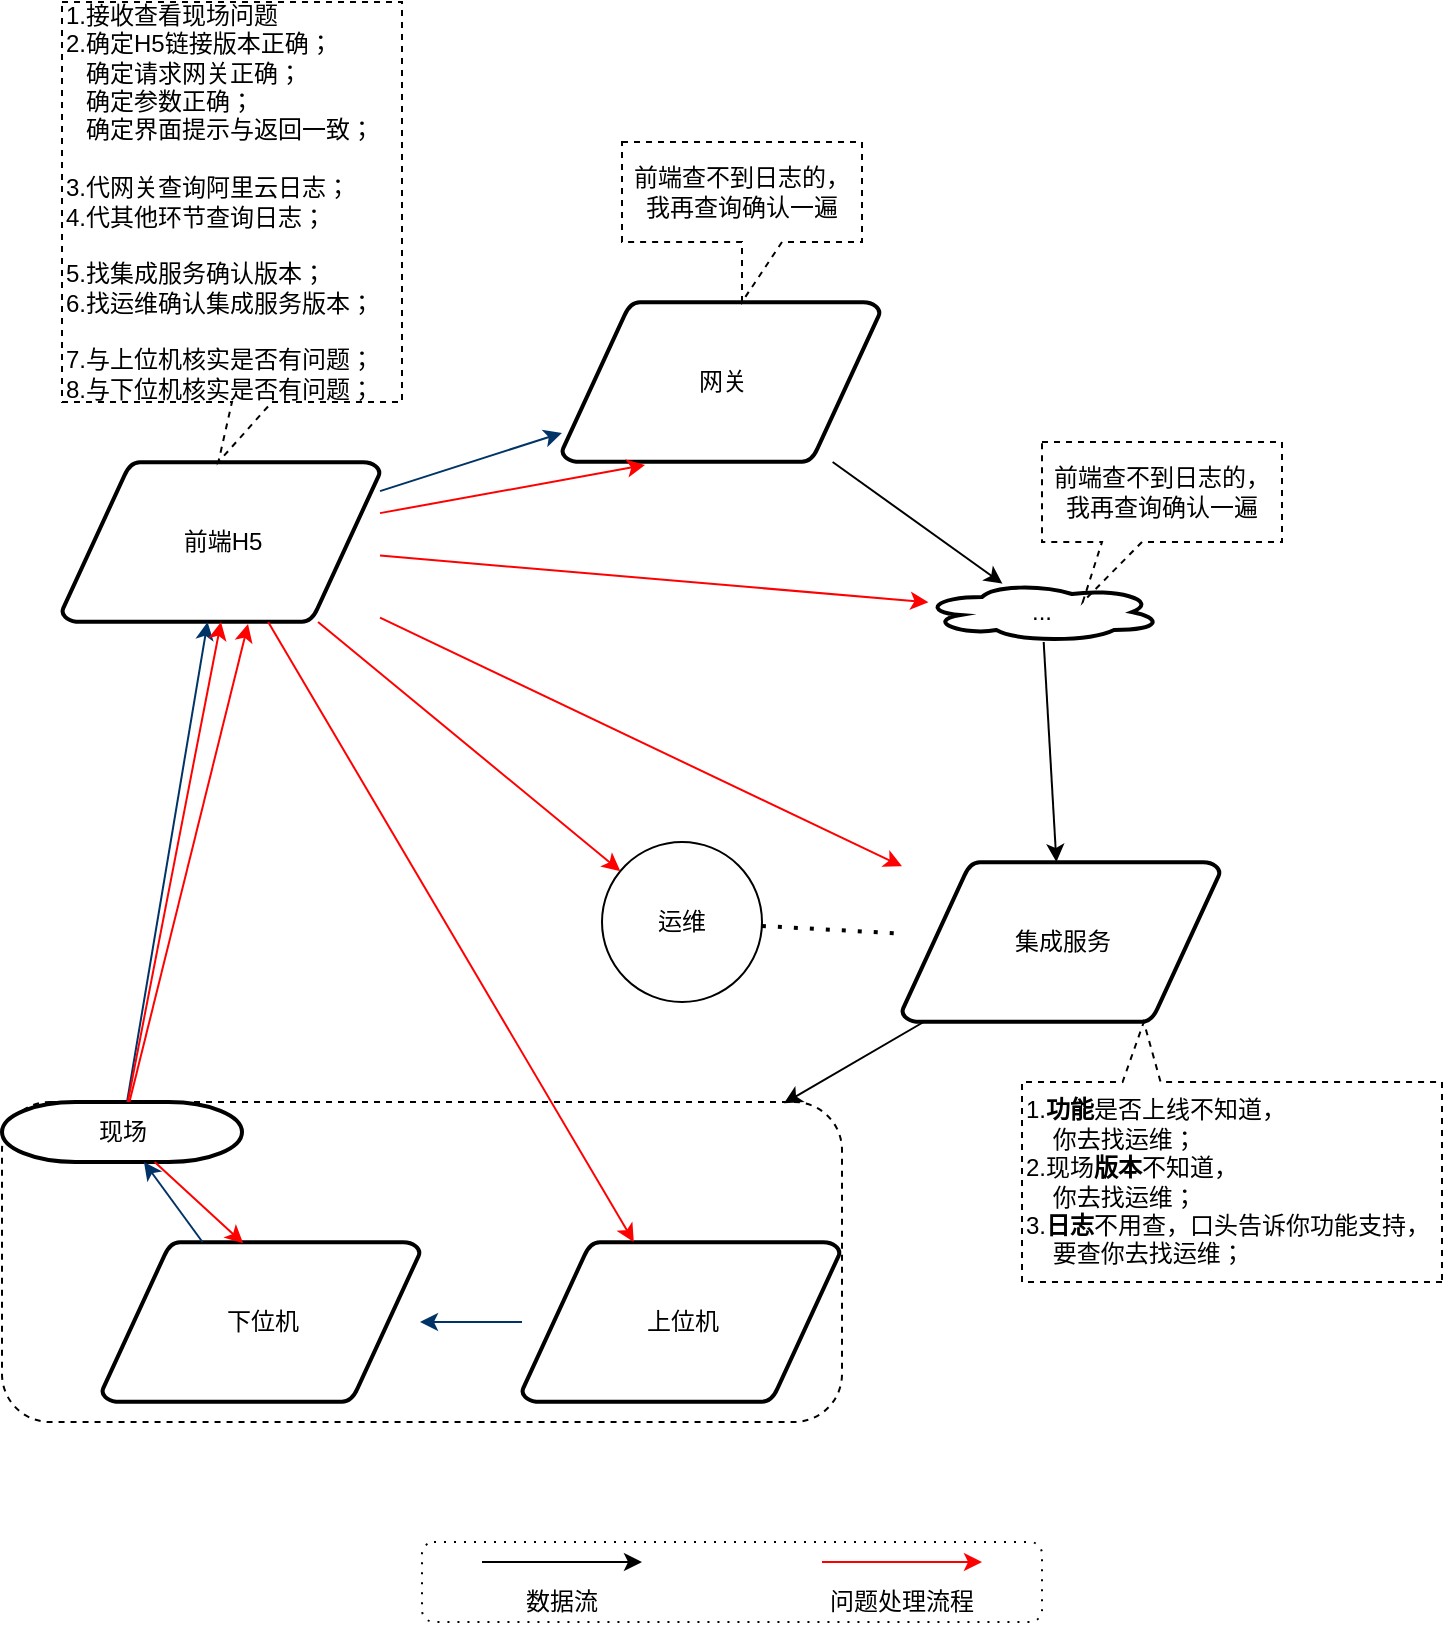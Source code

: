 <mxfile version="14.2.7" type="github">
  <diagram id="6a731a19-8d31-9384-78a2-239565b7b9f0" name="Page-1">
    <mxGraphModel dx="867" dy="516" grid="1" gridSize="10" guides="0" tooltips="1" connect="1" arrows="1" fold="1" page="1" pageScale="1" pageWidth="1169" pageHeight="827" background="#ffffff" math="0" shadow="0">
      <root>
        <mxCell id="0" />
        <mxCell id="1" parent="0" />
        <mxCell id="aNxNYfZ75736Q1pXCk_l-78" value="" style="rounded=1;whiteSpace=wrap;html=1;fillColor=none;dashed=1;dashPattern=1 4;" vertex="1" parent="1">
          <mxGeometry x="240" y="780" width="310" height="40" as="geometry" />
        </mxCell>
        <mxCell id="aNxNYfZ75736Q1pXCk_l-85" value="" style="rounded=1;whiteSpace=wrap;html=1;dashed=1;fillColor=none;gradientColor=none;" vertex="1" parent="1">
          <mxGeometry x="30" y="560" width="420" height="160" as="geometry" />
        </mxCell>
        <mxCell id="2" value="现场" style="shape=mxgraph.flowchart.terminator;strokeWidth=2;gradientColor=none;gradientDirection=north;fontStyle=0;html=1;" parent="1" vertex="1">
          <mxGeometry x="30" y="560" width="120" height="30" as="geometry" />
        </mxCell>
        <mxCell id="3" value="前端H5" style="shape=mxgraph.flowchart.data;strokeWidth=2;gradientColor=none;gradientDirection=north;fontStyle=0;html=1;" parent="1" vertex="1">
          <mxGeometry x="60" y="240" width="159" height="80" as="geometry" />
        </mxCell>
        <mxCell id="4" value="上位机" style="shape=mxgraph.flowchart.data;strokeWidth=2;gradientColor=none;gradientDirection=north;fontStyle=0;html=1;" parent="1" vertex="1">
          <mxGeometry x="290" y="630" width="159" height="80" as="geometry" />
        </mxCell>
        <mxCell id="aNxNYfZ75736Q1pXCk_l-55" style="rounded=0;orthogonalLoop=1;jettySize=auto;html=1;entryX=0.931;entryY=0.004;entryDx=0;entryDy=0;entryPerimeter=0;" edge="1" parent="1" source="aNxNYfZ75736Q1pXCk_l-57" target="aNxNYfZ75736Q1pXCk_l-85">
          <mxGeometry relative="1" as="geometry" />
        </mxCell>
        <mxCell id="aNxNYfZ75736Q1pXCk_l-58" style="rounded=0;orthogonalLoop=1;jettySize=auto;html=1;" edge="1" parent="1" source="aNxNYfZ75736Q1pXCk_l-59" target="aNxNYfZ75736Q1pXCk_l-57">
          <mxGeometry relative="1" as="geometry">
            <mxPoint x="330" y="280" as="sourcePoint" />
          </mxGeometry>
        </mxCell>
        <mxCell id="aNxNYfZ75736Q1pXCk_l-60" value="" style="rounded=0;orthogonalLoop=1;jettySize=auto;html=1;" edge="1" parent="1" source="5" target="aNxNYfZ75736Q1pXCk_l-59">
          <mxGeometry relative="1" as="geometry" />
        </mxCell>
        <mxCell id="5" value="网关" style="shape=mxgraph.flowchart.data;strokeWidth=2;gradientColor=none;gradientDirection=north;fontStyle=0;html=1;" parent="1" vertex="1">
          <mxGeometry x="310" y="160" width="159" height="80" as="geometry" />
        </mxCell>
        <mxCell id="7" style="fontStyle=1;strokeColor=#003366;strokeWidth=1;html=1;" parent="1" source="2" target="3" edge="1">
          <mxGeometry relative="1" as="geometry" />
        </mxCell>
        <mxCell id="8" style="fontStyle=1;strokeColor=#003366;strokeWidth=1;html=1;" parent="1" source="3" target="5" edge="1">
          <mxGeometry relative="1" as="geometry" />
        </mxCell>
        <mxCell id="13" value="下位机" style="shape=mxgraph.flowchart.data;strokeWidth=2;gradientColor=none;gradientDirection=north;fontStyle=0;html=1;" parent="1" vertex="1">
          <mxGeometry x="80" y="630" width="159" height="80" as="geometry" />
        </mxCell>
        <mxCell id="17" value="" style="elbow=horizontal;fontStyle=1;strokeColor=#003366;strokeWidth=1;html=1;" parent="1" source="4" target="13" edge="1">
          <mxGeometry x="50" y="-60" width="100" height="100" as="geometry">
            <mxPoint x="50" y="40" as="sourcePoint" />
            <mxPoint x="150" y="-60" as="targetPoint" />
          </mxGeometry>
        </mxCell>
        <mxCell id="aNxNYfZ75736Q1pXCk_l-56" value="" style="elbow=horizontal;fontStyle=1;strokeColor=#003366;strokeWidth=1;html=1;" edge="1" parent="1" source="13" target="2">
          <mxGeometry x="10" y="-60" width="100" height="100" as="geometry">
            <mxPoint x="331.333" y="530" as="sourcePoint" />
            <mxPoint x="330" y="660" as="targetPoint" />
          </mxGeometry>
        </mxCell>
        <mxCell id="aNxNYfZ75736Q1pXCk_l-57" value="集成服务" style="shape=mxgraph.flowchart.data;strokeWidth=2;gradientColor=none;gradientDirection=north;fontStyle=0;html=1;" vertex="1" parent="1">
          <mxGeometry x="480" y="440" width="159" height="80" as="geometry" />
        </mxCell>
        <mxCell id="aNxNYfZ75736Q1pXCk_l-59" value="..." style="ellipse;shape=cloud;whiteSpace=wrap;html=1;fontStyle=0;strokeWidth=2;gradientDirection=north;" vertex="1" parent="1">
          <mxGeometry x="490" y="300" width="120" height="30" as="geometry" />
        </mxCell>
        <mxCell id="aNxNYfZ75736Q1pXCk_l-62" value="运维" style="ellipse;whiteSpace=wrap;html=1;aspect=fixed;" vertex="1" parent="1">
          <mxGeometry x="330" y="430" width="80" height="80" as="geometry" />
        </mxCell>
        <mxCell id="aNxNYfZ75736Q1pXCk_l-63" value="" style="endArrow=classic;html=1;" edge="1" parent="1">
          <mxGeometry width="50" height="50" relative="1" as="geometry">
            <mxPoint x="270" y="790" as="sourcePoint" />
            <mxPoint x="350" y="790" as="targetPoint" />
          </mxGeometry>
        </mxCell>
        <mxCell id="aNxNYfZ75736Q1pXCk_l-64" value="数据流" style="text;html=1;strokeColor=none;fillColor=none;align=center;verticalAlign=middle;whiteSpace=wrap;rounded=0;" vertex="1" parent="1">
          <mxGeometry x="290" y="800" width="40" height="20" as="geometry" />
        </mxCell>
        <mxCell id="aNxNYfZ75736Q1pXCk_l-68" value="" style="endArrow=classic;html=1;strokeColor=#FF0000;" edge="1" parent="1">
          <mxGeometry width="50" height="50" relative="1" as="geometry">
            <mxPoint x="440" y="790" as="sourcePoint" />
            <mxPoint x="520" y="790" as="targetPoint" />
          </mxGeometry>
        </mxCell>
        <mxCell id="aNxNYfZ75736Q1pXCk_l-69" value="问题处理流程" style="text;html=1;strokeColor=none;fillColor=none;align=center;verticalAlign=middle;whiteSpace=wrap;rounded=0;" vertex="1" parent="1">
          <mxGeometry x="440" y="800" width="80" height="20" as="geometry" />
        </mxCell>
        <mxCell id="aNxNYfZ75736Q1pXCk_l-70" value="" style="endArrow=classic;html=1;strokeColor=#FF0000;entryX=0.585;entryY=1.013;entryDx=0;entryDy=0;entryPerimeter=0;" edge="1" parent="1" source="2" target="3">
          <mxGeometry width="50" height="50" relative="1" as="geometry">
            <mxPoint x="260" y="800" as="sourcePoint" />
            <mxPoint x="340" y="800" as="targetPoint" />
          </mxGeometry>
        </mxCell>
        <mxCell id="aNxNYfZ75736Q1pXCk_l-71" value="" style="endArrow=classic;html=1;strokeColor=#FF0000;entryX=0.444;entryY=0.008;entryDx=0;entryDy=0;entryPerimeter=0;" edge="1" parent="1" source="2" target="13">
          <mxGeometry width="50" height="50" relative="1" as="geometry">
            <mxPoint x="270" y="810" as="sourcePoint" />
            <mxPoint x="350" y="810" as="targetPoint" />
          </mxGeometry>
        </mxCell>
        <mxCell id="aNxNYfZ75736Q1pXCk_l-72" value="" style="endArrow=classic;html=1;strokeColor=#FF0000;entryX=0.261;entryY=1.019;entryDx=0;entryDy=0;entryPerimeter=0;" edge="1" parent="1" source="3" target="5">
          <mxGeometry width="50" height="50" relative="1" as="geometry">
            <mxPoint x="97.114" y="470" as="sourcePoint" />
            <mxPoint x="163.015" y="331.04" as="targetPoint" />
          </mxGeometry>
        </mxCell>
        <mxCell id="aNxNYfZ75736Q1pXCk_l-73" value="" style="endArrow=classic;html=1;strokeColor=#FF0000;" edge="1" parent="1" source="3" target="aNxNYfZ75736Q1pXCk_l-59">
          <mxGeometry width="50" height="50" relative="1" as="geometry">
            <mxPoint x="229" y="275.57" as="sourcePoint" />
            <mxPoint x="361.499" y="251.52" as="targetPoint" />
          </mxGeometry>
        </mxCell>
        <mxCell id="aNxNYfZ75736Q1pXCk_l-74" value="" style="endArrow=classic;html=1;strokeColor=#FF0000;" edge="1" parent="1" source="3" target="4">
          <mxGeometry width="50" height="50" relative="1" as="geometry">
            <mxPoint x="239" y="285.57" as="sourcePoint" />
            <mxPoint x="371.499" y="261.52" as="targetPoint" />
          </mxGeometry>
        </mxCell>
        <mxCell id="aNxNYfZ75736Q1pXCk_l-75" value="" style="endArrow=classic;html=1;strokeColor=#FF0000;" edge="1" parent="1" source="3" target="aNxNYfZ75736Q1pXCk_l-57">
          <mxGeometry width="50" height="50" relative="1" as="geometry">
            <mxPoint x="249" y="295.57" as="sourcePoint" />
            <mxPoint x="381.499" y="271.52" as="targetPoint" />
          </mxGeometry>
        </mxCell>
        <mxCell id="aNxNYfZ75736Q1pXCk_l-76" value="" style="endArrow=classic;html=1;strokeColor=#FF0000;" edge="1" parent="1" source="3" target="aNxNYfZ75736Q1pXCk_l-62">
          <mxGeometry width="50" height="50" relative="1" as="geometry">
            <mxPoint x="259" y="305.57" as="sourcePoint" />
            <mxPoint x="391.499" y="281.52" as="targetPoint" />
          </mxGeometry>
        </mxCell>
        <mxCell id="aNxNYfZ75736Q1pXCk_l-77" value="" style="endArrow=classic;html=1;strokeColor=#FF0000;entryX=0.5;entryY=1;entryDx=0;entryDy=0;entryPerimeter=0;" edge="1" parent="1" source="2" target="3">
          <mxGeometry width="50" height="50" relative="1" as="geometry">
            <mxPoint x="269" y="315.57" as="sourcePoint" />
            <mxPoint x="401.499" y="291.52" as="targetPoint" />
          </mxGeometry>
        </mxCell>
        <mxCell id="aNxNYfZ75736Q1pXCk_l-79" value="" style="endArrow=none;dashed=1;html=1;dashPattern=1 3;strokeWidth=2;" edge="1" parent="1" source="aNxNYfZ75736Q1pXCk_l-62" target="aNxNYfZ75736Q1pXCk_l-57">
          <mxGeometry width="50" height="50" relative="1" as="geometry">
            <mxPoint x="390" y="490" as="sourcePoint" />
            <mxPoint x="440" y="440" as="targetPoint" />
          </mxGeometry>
        </mxCell>
        <mxCell id="aNxNYfZ75736Q1pXCk_l-81" value="1.接收查看现场问题&lt;br&gt;2.确定H5链接版本正确；&lt;br&gt;&amp;nbsp; &amp;nbsp;确定请求网关正确；&lt;br&gt;&amp;nbsp; &amp;nbsp;确定参数正确；&lt;br&gt;&amp;nbsp; &amp;nbsp;确定界面提示与返回一致；&lt;br&gt;&lt;br&gt;3.代网关查询阿里云日志；&lt;br&gt;4.代其他环节查询日志；&lt;br&gt;&lt;br&gt;5.找集成服务确认版本；&lt;br&gt;6.找运维确认集成服务版本；&lt;br&gt;&lt;br&gt;7.与上位机核实是否有问题；&lt;br&gt;8.与下位机核实是否有问题；" style="shape=callout;whiteSpace=wrap;html=1;perimeter=calloutPerimeter;dashed=1;fillColor=none;gradientColor=none;position2=0.46;align=left;" vertex="1" parent="1">
          <mxGeometry x="60" y="10" width="170" height="230" as="geometry" />
        </mxCell>
        <mxCell id="aNxNYfZ75736Q1pXCk_l-82" value="前端查不到日志的，我再查询确认一遍" style="shape=callout;whiteSpace=wrap;html=1;perimeter=calloutPerimeter;dashed=1;fillColor=none;gradientColor=none;" vertex="1" parent="1">
          <mxGeometry x="340" y="80" width="120" height="80" as="geometry" />
        </mxCell>
        <mxCell id="aNxNYfZ75736Q1pXCk_l-83" value="前端查不到日志的，我再查询确认一遍" style="shape=callout;whiteSpace=wrap;html=1;perimeter=calloutPerimeter;dashed=1;fillColor=none;gradientColor=none;size=30;position=0.25;position2=0.17;" vertex="1" parent="1">
          <mxGeometry x="550" y="230" width="120" height="80" as="geometry" />
        </mxCell>
        <mxCell id="aNxNYfZ75736Q1pXCk_l-84" value="1.&lt;b&gt;功能&lt;/b&gt;是否上线不知道，&lt;br&gt;&amp;nbsp; &amp;nbsp; 你去找运维；&lt;br&gt;2.现场&lt;b&gt;版本&lt;/b&gt;不知道，&lt;br&gt;&amp;nbsp; &amp;nbsp; 你去找运维；&lt;br&gt;3.&lt;b&gt;日志&lt;/b&gt;不用查，口头告诉你功能支持，&lt;br&gt;&amp;nbsp; &amp;nbsp; 要查你去找运维；" style="shape=callout;whiteSpace=wrap;html=1;perimeter=calloutPerimeter;dashed=1;fillColor=none;gradientColor=none;size=30;position=0.67;position2=0.71;base=19;direction=west;portConstraint=south;align=left;" vertex="1" parent="1">
          <mxGeometry x="540" y="520" width="210" height="130" as="geometry" />
        </mxCell>
      </root>
    </mxGraphModel>
  </diagram>
</mxfile>
